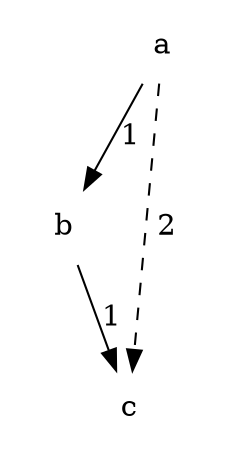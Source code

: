 digraph transitivity_cost {
	a [label="a", shape=plaintext];
	b [label="b", shape=plaintext];
	c [label="c", shape=plaintext];
	a -> b[label="1"];
	b -> c[label="1"];
	a -> c[style=dashed, label=" 2"];
}